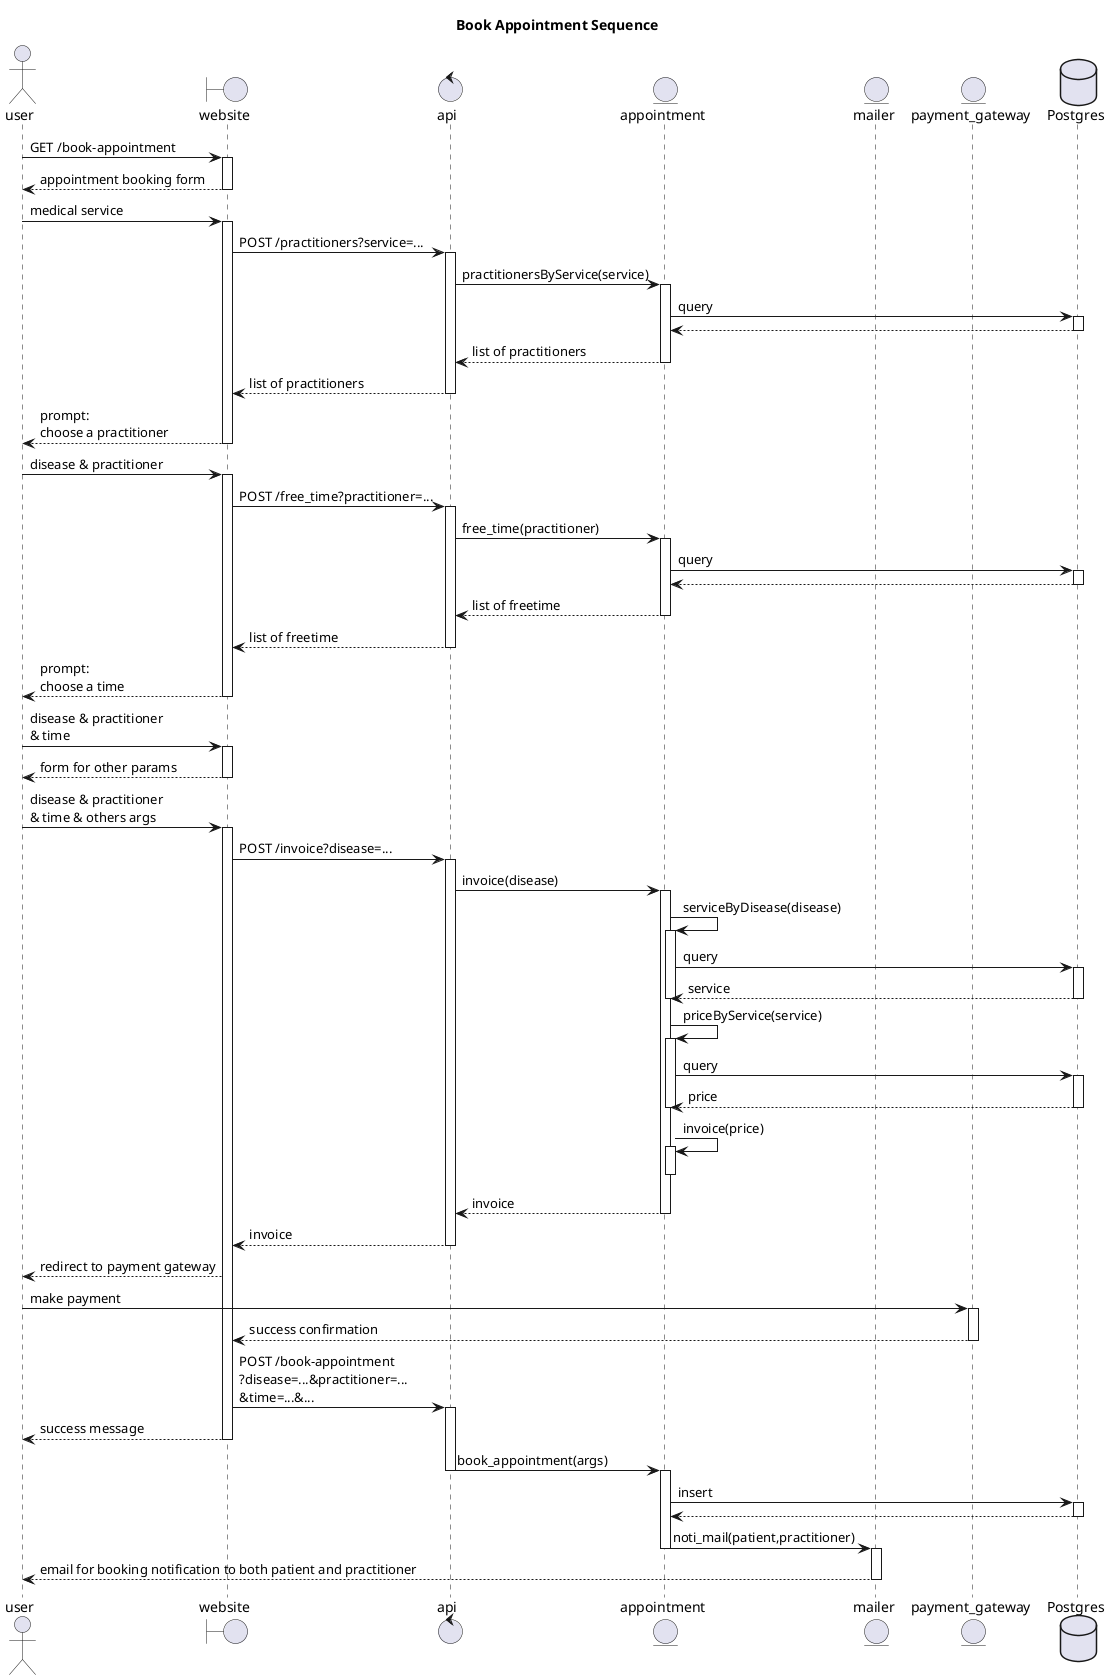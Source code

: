 @startuml
title Book Appointment Sequence

actor user as U
boundary website as W
control api
entity appointment as A
entity mailer as M
entity payment_gateway as G
database Postgres as P

U -> W++: GET /book-appointment
return appointment booking form

U -> W++:  medical service
W -> api++: POST /practitioners?service=...
api -> A++: practitionersByService(service)
A -> P++: query
return
return list of practitioners
return list of practitioners
return prompt:\nchoose a practitioner

U -> W++:  disease & practitioner
W -> api++: POST /free_time?practitioner=...
api -> A++: free_time(practitioner)
A -> P++: query
return
return list of freetime
return list of freetime
return prompt:\nchoose a time

U -> W++: disease & practitioner\n& time
return form for other params

U -> W++:  disease & practitioner\n& time & others args
W -> api++: POST /invoice?disease=...
api -> A++: invoice(disease)
A -> A++: serviceByDisease(disease)
A -> P++: query
return service
A--
A -> A++: priceByService(service)
A -> P++: query
return price
A--
A -> A++: invoice(price)
A--
return invoice
return invoice
U <-- W: redirect to payment gateway

U -> G++: make payment
W <-- G--: success confirmation
W -> api++: POST /book-appointment\n?disease=...&practitioner=...\n&time=...&...
U <-- W--: success message
api -> A: book_appointment(args)
api--
A++
A -> P++: insert
return
A -> M: noti_mail(patient,practitioner)
A--
M++
U <-- M--: email for booking notification to both patient and practitioner
@enduml